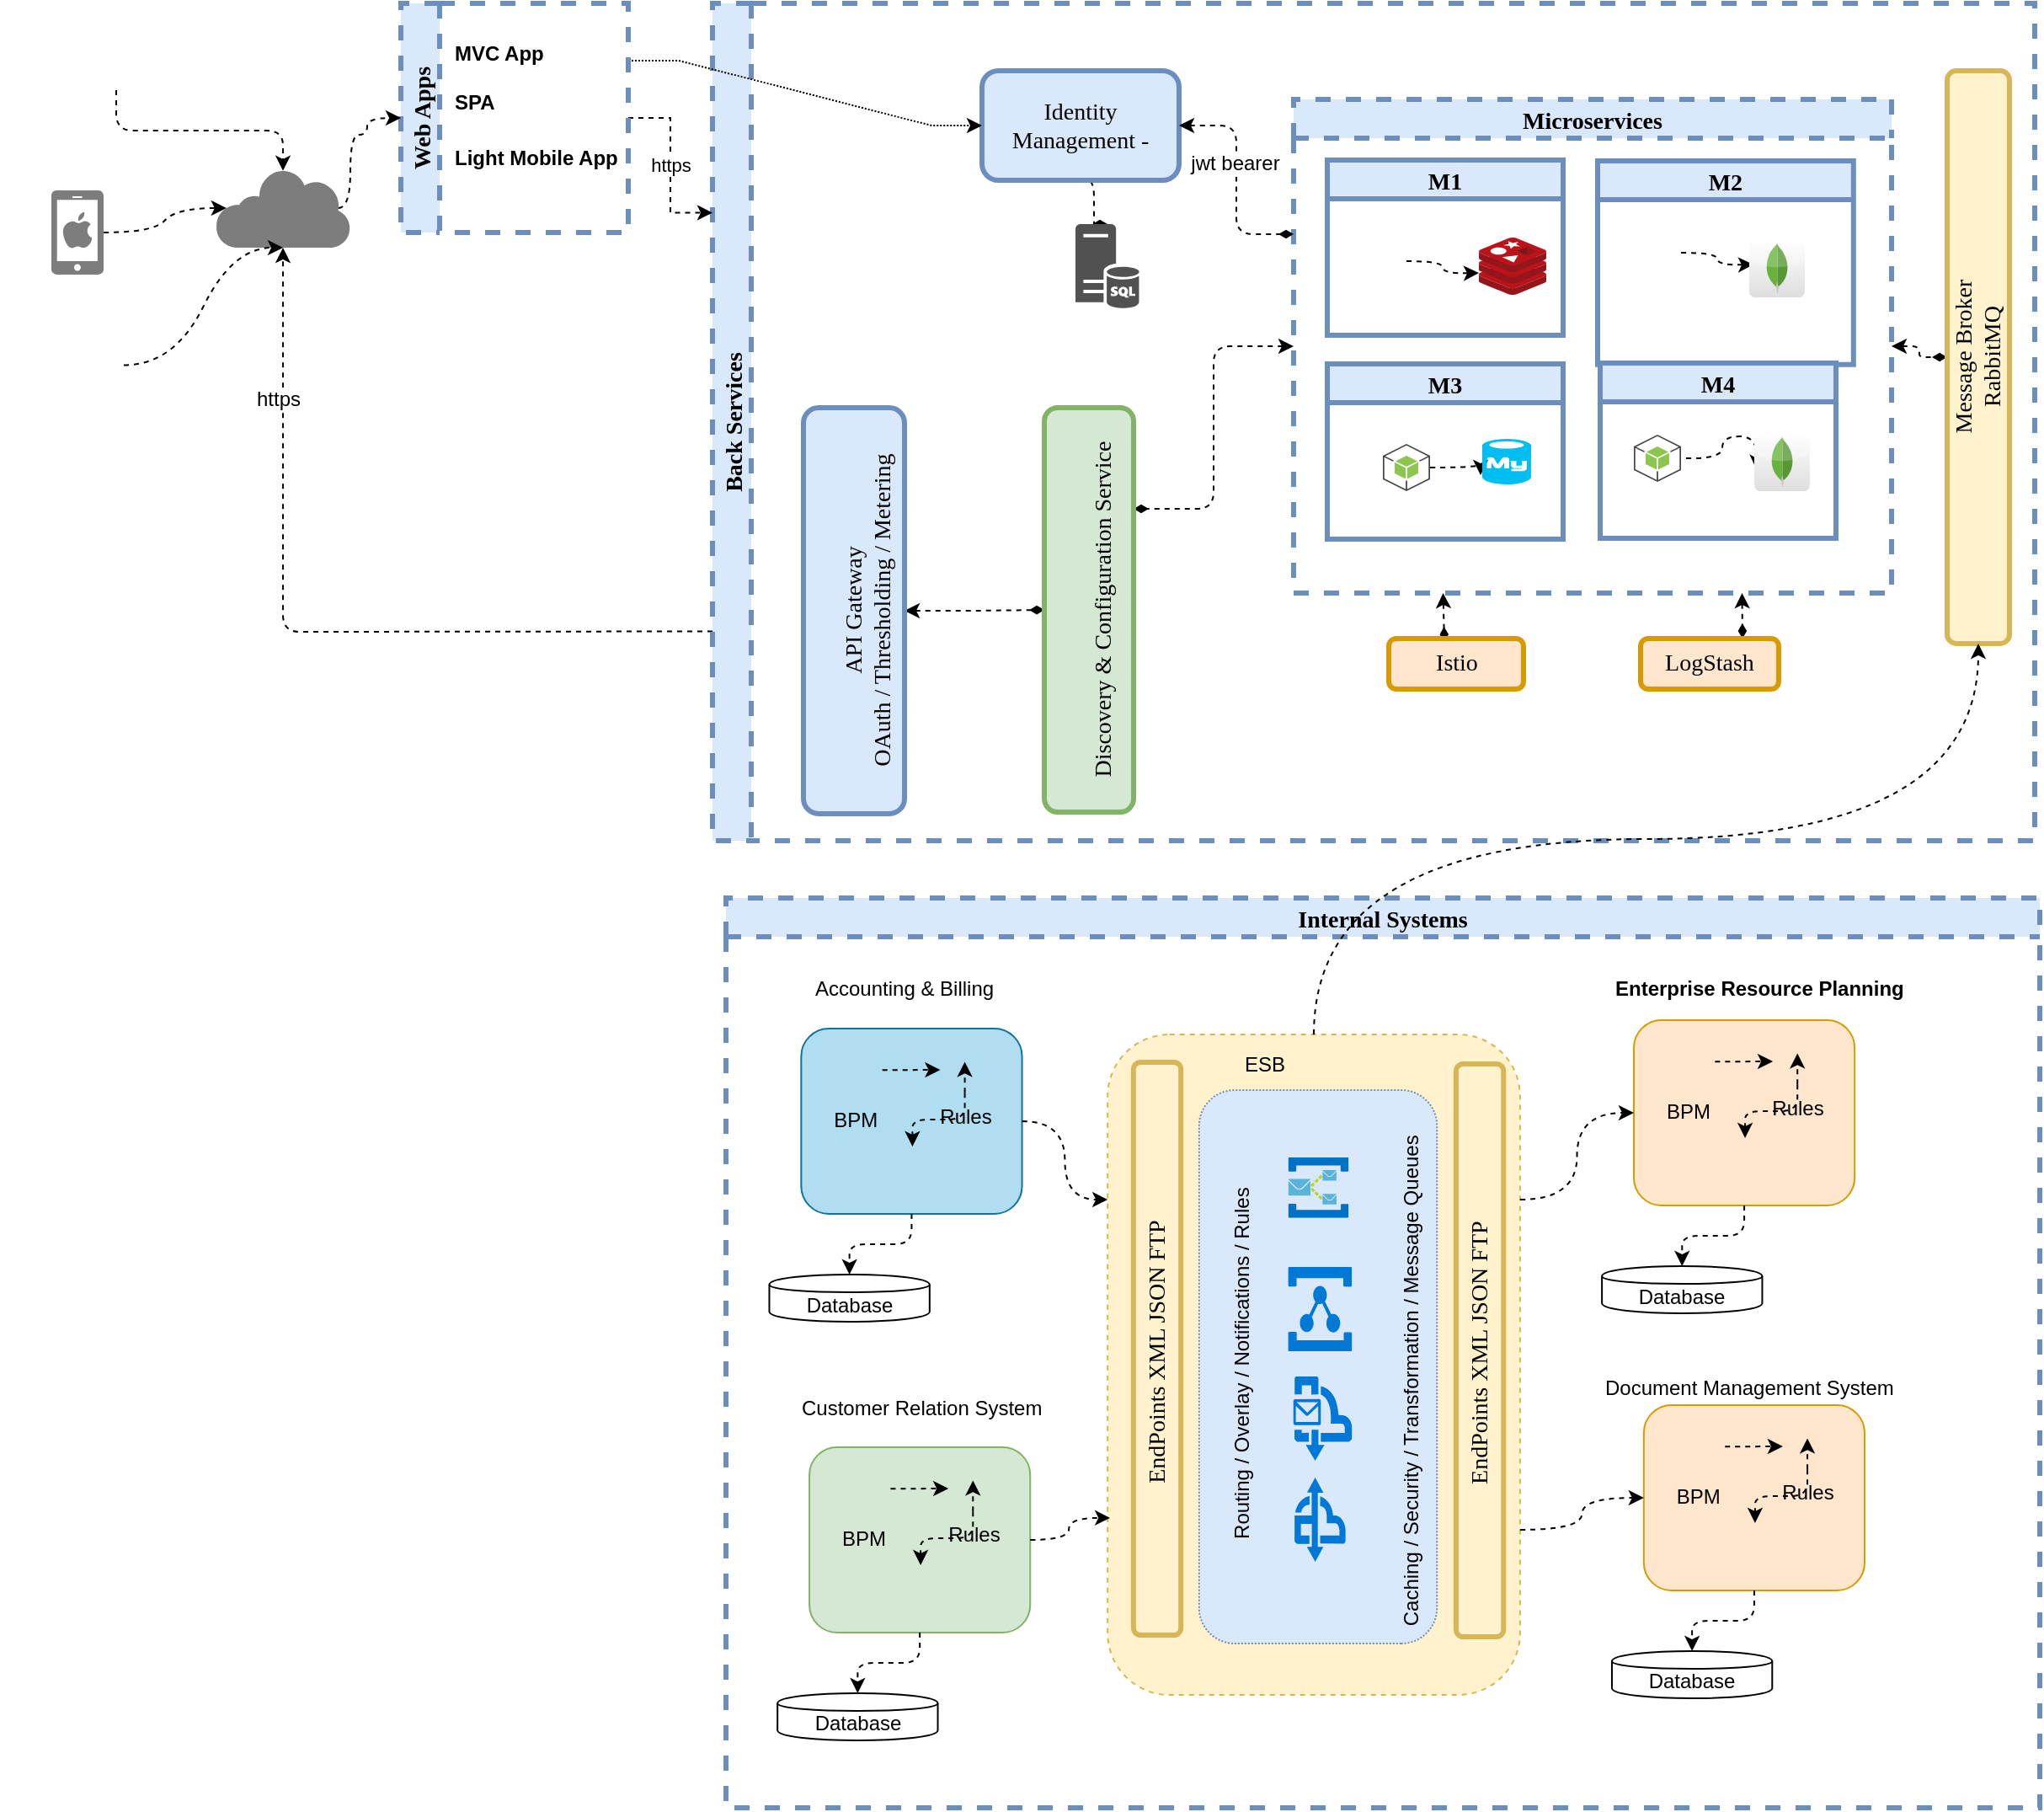 <mxfile userAgent="Mozilla/5.0 (Macintosh; Intel Mac OS X 10_13_6) AppleWebKit/537.36 (KHTML, like Gecko) Chrome/69.0.35.100 Safari/537.36" version="9.2.9" editor="www.draw.io" type="github"><diagram name="Page-1" id="44bbcf24-548e-d532-59d3-359de5b44cbb"><mxGraphModel dx="1430" dy="735" grid="1" gridSize="10" guides="1" tooltips="1" connect="1" arrows="1" fold="1" page="1" pageScale="1.5" pageWidth="827" pageHeight="1169" background="none" math="0" shadow="0"><root><mxCell id="0" style=";html=1;"/><mxCell id="1" style=";html=1;" parent="0"/><mxCell id="325" style="edgeStyle=elbowEdgeStyle;rounded=1;elbow=vertical;html=1;exitX=0;exitY=0.75;entryX=0.5;entryY=1;entryPerimeter=0;dashed=1;jettySize=auto;orthogonalLoop=1;" parent="1" source="27" target="302" edge="1"><mxGeometry relative="1" as="geometry"><Array as="points"><mxPoint x="310" y="396"/></Array></mxGeometry></mxCell><mxCell id="334" value="https" style="text;html=1;resizable=0;points=[];align=center;verticalAlign=middle;labelBackgroundColor=#ffffff;" parent="325" vertex="1" connectable="0"><mxGeometry x="0.631" y="3" relative="1" as="geometry"><mxPoint as="offset"/></mxGeometry></mxCell><mxCell id="27" value="Back Services" style="swimlane;dashed=1;strokeWidth=3;fillColor=#dae8fc;fontFamily=Verdana;fontSize=14;strokeColor=#6c8ebf;horizontal=0;verticalAlign=middle;" parent="1" vertex="1"><mxGeometry x="435" y="23" width="785" height="497" as="geometry"/></mxCell><mxCell id="261" style="edgeStyle=elbowEdgeStyle;rounded=1;comic=0;html=1;exitX=0.5;exitY=0;dashed=1;startArrow=classic;startFill=1;endArrow=diamondThin;endFill=1;jettySize=auto;orthogonalLoop=1;fontFamily=Verdana;fontSize=14;" parent="27" source="31" target="178" edge="1"><mxGeometry relative="1" as="geometry"/></mxCell><mxCell id="31" value="&lt;br&gt;API Gateway&lt;br&gt;OAuth / Thresholding / Metering&lt;br&gt;" style="whiteSpace=wrap;html=1;strokeColor=#6c8ebf;strokeWidth=3;fillColor=#dae8fc;fontSize=14;gradientColor=none;glass=0;rounded=1;fontFamily=Verdana;direction=south;horizontal=0;" parent="27" vertex="1"><mxGeometry x="54" y="240" width="60" height="241" as="geometry"/></mxCell><mxCell id="170" style="edgeStyle=elbowEdgeStyle;rounded=1;comic=0;html=1;exitX=0.5;exitY=1;entryX=0.5;entryY=0;entryPerimeter=0;dashed=1;endArrow=diamondThin;endFill=1;jettySize=auto;orthogonalLoop=1;fontFamily=Verdana;fontSize=14;" parent="27" source="32" target="169" edge="1"><mxGeometry relative="1" as="geometry"/></mxCell><mxCell id="32" value="Identity Management -" style="whiteSpace=wrap;html=1;strokeColor=#6c8ebf;strokeWidth=3;fillColor=#dae8fc;fontSize=14;gradientColor=none;glass=0;rounded=1;fontFamily=Verdana;aspect=fixed;" parent="27" vertex="1"><mxGeometry x="160" y="40" width="117" height="65" as="geometry"/></mxCell><mxCell id="267" style="edgeStyle=elbowEdgeStyle;rounded=1;comic=0;html=1;exitX=0;exitY=0.5;dashed=1;startArrow=classic;startFill=1;endArrow=diamondThin;endFill=1;jettySize=auto;orthogonalLoop=1;fontFamily=Verdana;fontSize=14;entryX=0;entryY=0.75;" parent="27" source="167" target="178" edge="1"><mxGeometry relative="1" as="geometry"><Array as="points"/></mxGeometry></mxCell><mxCell id="269" style="edgeStyle=elbowEdgeStyle;rounded=1;comic=0;html=1;exitX=0.25;exitY=1;entryX=0.067;entryY=0.583;entryPerimeter=0;dashed=1;startArrow=classic;startFill=1;endArrow=diamondThin;endFill=1;jettySize=auto;orthogonalLoop=1;fontFamily=Verdana;fontSize=14;" parent="27" source="167" target="179" edge="1"><mxGeometry relative="1" as="geometry"/></mxCell><mxCell id="270" style="edgeStyle=elbowEdgeStyle;rounded=1;comic=0;html=1;exitX=0.75;exitY=1;dashed=1;startArrow=classic;startFill=1;endArrow=diamondThin;endFill=1;jettySize=auto;orthogonalLoop=1;fontFamily=Verdana;fontSize=14;" parent="27" source="167" target="263" edge="1"><mxGeometry relative="1" as="geometry"/></mxCell><mxCell id="295" style="edgeStyle=elbowEdgeStyle;rounded=1;comic=0;html=1;exitX=1;exitY=0.5;entryX=0.5;entryY=1;dashed=1;startArrow=classic;startFill=1;endArrow=diamondThin;endFill=1;jettySize=auto;orthogonalLoop=1;fontFamily=Verdana;fontSize=14;" parent="27" source="167" target="180" edge="1"><mxGeometry relative="1" as="geometry"/></mxCell><mxCell id="167" value="Microservices" style="swimlane;dashed=1;strokeWidth=3;fillColor=#dae8fc;fontFamily=Verdana;fontSize=14;strokeColor=#6c8ebf;" parent="27" vertex="1"><mxGeometry x="345" y="57" width="355" height="293" as="geometry"><mxRectangle x="345" y="57" width="130" height="23" as="alternateBounds"/></mxGeometry></mxCell><mxCell id="200" value="M1" style="swimlane;strokeWidth=3;fillColor=#dae8fc;fontFamily=Verdana;fontSize=14;strokeColor=#6c8ebf;" parent="167" vertex="1"><mxGeometry x="20" y="36" width="140" height="104" as="geometry"/></mxCell><mxCell id="571" style="edgeStyle=orthogonalEdgeStyle;curved=1;rounded=0;html=1;exitX=1;exitY=0.5;entryX=0;entryY=0.5;dashed=1;jettySize=auto;orthogonalLoop=1;" parent="200" source="570" edge="1"><mxGeometry relative="1" as="geometry"><mxPoint x="90" y="67" as="targetPoint"/></mxGeometry></mxCell><mxCell id="570" value="" style="shape=image;html=1;verticalAlign=top;verticalLabelPosition=bottom;labelBackgroundColor=#ffffff;imageAspect=0;aspect=fixed;image=https://cdn4.iconfinder.com/data/icons/scripting-and-programming-languages/512/1416364765_java_coffee_x_cup_application-2-128.png;rounded=1;dashed=1;strokeColor=#000000;fillColor=none;" parent="200" vertex="1"><mxGeometry x="19" y="46" width="28" height="28" as="geometry"/></mxCell><mxCell id="591" value="" style="aspect=fixed;html=1;perimeter=none;align=center;shadow=0;dashed=0;image;fontSize=12;image=img/lib/mscae/Cache_Redis_Product.svg;" vertex="1" parent="200"><mxGeometry x="90" y="46" width="40" height="34" as="geometry"/></mxCell><mxCell id="235" value="M2" style="swimlane;strokeWidth=3;fillColor=#dae8fc;fontFamily=Verdana;fontSize=14;strokeColor=#6c8ebf;" parent="167" vertex="1"><mxGeometry x="180.5" y="36.5" width="151.9" height="120.9" as="geometry"/></mxCell><mxCell id="579" style="edgeStyle=orthogonalEdgeStyle;curved=1;rounded=0;html=1;exitX=1;exitY=0.5;entryX=0;entryY=0.5;dashed=1;jettySize=auto;orthogonalLoop=1;" parent="235" source="580" edge="1"><mxGeometry relative="1" as="geometry"><mxPoint x="92.5" y="61.5" as="targetPoint"/></mxGeometry></mxCell><mxCell id="580" value="" style="shape=image;html=1;verticalAlign=top;verticalLabelPosition=bottom;labelBackgroundColor=#ffffff;imageAspect=0;aspect=fixed;image=https://cdn4.iconfinder.com/data/icons/scripting-and-programming-languages/512/1416364765_java_coffee_x_cup_application-2-128.png;rounded=1;dashed=1;strokeColor=#000000;fillColor=none;" parent="235" vertex="1"><mxGeometry x="21.5" y="40.5" width="28" height="28" as="geometry"/></mxCell><mxCell id="592" value="" style="dashed=0;outlineConnect=0;html=1;align=center;labelPosition=center;verticalLabelPosition=bottom;verticalAlign=top;shape=mxgraph.webicons.mongodb;fillColor=#FFFFFF;gradientColor=#DFDEDE" vertex="1" parent="235"><mxGeometry x="90" y="46" width="33" height="35" as="geometry"/></mxCell><mxCell id="289" value="M4" style="swimlane;strokeWidth=3;fillColor=#dae8fc;fontFamily=Verdana;fontSize=14;strokeColor=#6c8ebf;" parent="167" vertex="1"><mxGeometry x="182" y="156.5" width="140" height="104" as="geometry"/></mxCell><mxCell id="582" style="edgeStyle=orthogonalEdgeStyle;curved=1;rounded=0;html=1;exitX=1;exitY=0.5;entryX=0;entryY=0.5;dashed=1;jettySize=auto;orthogonalLoop=1;" parent="289" edge="1"><mxGeometry relative="1" as="geometry"><mxPoint x="51" y="56.5" as="sourcePoint"/><mxPoint x="93" y="63.5" as="targetPoint"/></mxGeometry></mxCell><mxCell id="593" value="" style="dashed=0;outlineConnect=0;html=1;align=center;labelPosition=center;verticalLabelPosition=bottom;verticalAlign=top;shape=mxgraph.webicons.mongodb;fillColor=#FFFFFF;gradientColor=#DFDEDE" vertex="1" parent="289"><mxGeometry x="91.5" y="41" width="33" height="35" as="geometry"/></mxCell><mxCell id="594" value="" style="outlineConnect=0;dashed=1;verticalLabelPosition=bottom;verticalAlign=top;align=center;html=1;shape=mxgraph.aws3.android;fillColor=#8CC64F;gradientColor=none;fontFamily=Helvetica;fontSize=12;fontColor=#000000;strokeColor=#000000;" vertex="1" parent="289"><mxGeometry x="20" y="42.5" width="28" height="28" as="geometry"/></mxCell><mxCell id="478" value="M3" style="swimlane;strokeWidth=3;fillColor=#dae8fc;fontFamily=Verdana;fontSize=14;strokeColor=#6c8ebf;" parent="167" vertex="1"><mxGeometry x="20" y="157" width="140" height="104" as="geometry"/></mxCell><mxCell id="585" style="edgeStyle=orthogonalEdgeStyle;curved=1;rounded=0;html=1;exitX=1;exitY=0.5;entryX=0;entryY=0.5;dashed=1;jettySize=auto;orthogonalLoop=1;" parent="478" source="586" edge="1"><mxGeometry relative="1" as="geometry"><mxPoint x="91" y="66" as="targetPoint"/></mxGeometry></mxCell><mxCell id="586" value="" style="outlineConnect=0;dashed=1;verticalLabelPosition=bottom;verticalAlign=top;align=center;html=1;shape=mxgraph.aws3.android;fillColor=#8CC64F;gradientColor=none;fontFamily=Helvetica;fontSize=12;fontColor=#000000;strokeColor=#000000;" parent="478" vertex="1"><mxGeometry x="33" y="47.5" width="28" height="28" as="geometry"/></mxCell><mxCell id="595" value="" style="verticalLabelPosition=bottom;html=1;verticalAlign=top;align=center;strokeColor=none;fillColor=#00BEF2;shape=mxgraph.azure.mysql_database;" vertex="1" parent="478"><mxGeometry x="92" y="44.5" width="29" height="27" as="geometry"/></mxCell><mxCell id="169" value="" style="shadow=0;dashed=0;html=1;labelPosition=center;verticalLabelPosition=bottom;verticalAlign=top;align=center;strokeColor=none;shape=mxgraph.mscae.system_center.central_administration_site_sql;fillColor=#515151;strokeColor=none;fontFamily=Verdana;fontSize=14;" parent="27" vertex="1"><mxGeometry x="215.5" y="131" width="38" height="50" as="geometry"/></mxCell><mxCell id="178" value="&lt;br&gt;Discovery &amp;amp; Configuration Service&lt;br&gt;" style="whiteSpace=wrap;html=1;strokeColor=#82b366;strokeWidth=3;fillColor=#d5e8d4;fontSize=14;glass=0;rounded=1;fontFamily=Verdana;rotation=0;direction=west;horizontal=0;" parent="27" vertex="1"><mxGeometry x="197" y="240" width="53" height="240" as="geometry"/></mxCell><mxCell id="179" value="Istio" style="whiteSpace=wrap;html=1;strokeColor=#d79b00;strokeWidth=3;fillColor=#ffe6cc;fontSize=14;glass=0;rounded=1;fontFamily=Verdana;rotation=0;direction=south;" parent="27" vertex="1"><mxGeometry x="401.5" y="377" width="80" height="30" as="geometry"/></mxCell><mxCell id="180" value="Message Broker&lt;br&gt;RabbitMQ&lt;br&gt;" style="whiteSpace=wrap;html=1;strokeColor=#d6b656;strokeWidth=3;fillColor=#fff2cc;fontSize=14;glass=0;rounded=1;fontFamily=Verdana;rotation=0;direction=south;verticalAlign=middle;horizontal=0;" parent="27" vertex="1"><mxGeometry x="733" y="40" width="37" height="340" as="geometry"/></mxCell><mxCell id="263" value="LogStash" style="whiteSpace=wrap;html=1;strokeColor=#d79b00;strokeWidth=3;fillColor=#ffe6cc;fontSize=14;glass=0;rounded=1;fontFamily=Verdana;rotation=0;direction=south;" parent="27" vertex="1"><mxGeometry x="551" y="377" width="82" height="30" as="geometry"/></mxCell><mxCell id="296" style="edgeStyle=elbowEdgeStyle;rounded=1;comic=0;html=1;exitX=0.5;exitY=1;dashed=1;startArrow=classic;startFill=1;endArrow=diamondThin;endFill=1;jettySize=auto;orthogonalLoop=1;fontFamily=Verdana;fontSize=14;" parent="27" source="179" target="179" edge="1"><mxGeometry relative="1" as="geometry"/></mxCell><mxCell id="329" value="https" style="edgeStyle=elbowEdgeStyle;rounded=0;elbow=horizontal;html=1;exitX=1;exitY=0.5;entryX=0;entryY=0.25;dashed=1;jettySize=auto;orthogonalLoop=1;" parent="1" source="73" target="27" edge="1"><mxGeometry relative="1" as="geometry"/></mxCell><mxCell id="590" style="edgeStyle=entityRelationEdgeStyle;rounded=0;html=1;exitX=1;exitY=0.25;jettySize=auto;orthogonalLoop=1;dashed=1;dashPattern=1 1;" parent="1" source="73" target="32" edge="1"><mxGeometry relative="1" as="geometry"/></mxCell><mxCell id="73" value="Web Apps" style="swimlane;dashed=1;strokeWidth=3;fillColor=#dae8fc;fontFamily=Verdana;fontSize=14;strokeColor=#6c8ebf;startSize=23;horizontal=0;" parent="1" vertex="1"><mxGeometry x="250" y="23" width="135" height="136" as="geometry"/></mxCell><mxCell id="561" value="Light Mobile App" style="text;html=1;resizable=0;points=[];autosize=1;align=left;verticalAlign=top;spacingTop=-4;fontStyle=1" parent="73" vertex="1"><mxGeometry x="30" y="82" width="100" height="20" as="geometry"/></mxCell><mxCell id="558" value="MVC App" style="text;html=1;resizable=0;points=[];autosize=1;align=left;verticalAlign=top;spacingTop=-4;fontStyle=1" parent="73" vertex="1"><mxGeometry x="30" y="20" width="70" height="20" as="geometry"/></mxCell><mxCell id="560" value="SPA" style="text;html=1;resizable=0;points=[];autosize=1;align=left;verticalAlign=top;spacingTop=-4;fontStyle=1" parent="73" vertex="1"><mxGeometry x="30" y="49" width="40" height="20" as="geometry"/></mxCell><mxCell id="279" style="edgeStyle=elbowEdgeStyle;rounded=1;comic=0;html=1;exitX=1;exitY=0.5;dashed=1;startArrow=classic;startFill=1;endArrow=diamondThin;endFill=1;jettySize=auto;orthogonalLoop=1;fontFamily=Verdana;fontSize=14;elbow=horizontal;" parent="1" source="32" edge="1"><mxGeometry relative="1" as="geometry"><mxPoint x="780.0" y="160" as="targetPoint"/></mxGeometry></mxCell><mxCell id="337" value="jwt bearer" style="text;html=1;resizable=0;points=[];align=center;verticalAlign=middle;labelBackgroundColor=#ffffff;" parent="279" vertex="1" connectable="0"><mxGeometry x="-0.151" y="-1" relative="1" as="geometry"><mxPoint as="offset"/></mxGeometry></mxCell><mxCell id="562" style="edgeStyle=orthogonalEdgeStyle;curved=1;rounded=0;html=1;exitX=0.91;exitY=0.5;exitPerimeter=0;entryX=0;entryY=0.5;dashed=1;jettySize=auto;orthogonalLoop=1;" parent="1" source="302" target="73" edge="1"><mxGeometry relative="1" as="geometry"><Array as="points"><mxPoint x="220" y="145"/><mxPoint x="220" y="101"/><mxPoint x="230" y="101"/><mxPoint x="230" y="91"/></Array></mxGeometry></mxCell><mxCell id="302" value="" style="shadow=0;dashed=0;html=1;strokeColor=none;labelPosition=center;verticalLabelPosition=bottom;verticalAlign=top;align=center;shape=mxgraph.mscae.enterprise.internet;fillColor=#7D7D7D;" parent="1" vertex="1"><mxGeometry x="140" y="121" width="80" height="47" as="geometry"/></mxCell><mxCell id="317" style="edgeStyle=entityRelationEdgeStyle;curved=1;html=1;exitX=1;exitY=0.5;exitPerimeter=0;entryX=0.08;entryY=0.5;entryPerimeter=0;jettySize=auto;orthogonalLoop=1;dashed=1;" parent="1" source="311" target="302" edge="1"><mxGeometry relative="1" as="geometry"/></mxCell><mxCell id="311" value="" style="shadow=0;dashed=0;html=1;strokeColor=none;labelPosition=center;verticalLabelPosition=bottom;verticalAlign=top;align=center;shape=mxgraph.mscae.enterprise.iphone;fillColor=#7D7D7D;" parent="1" vertex="1"><mxGeometry x="42.5" y="134" width="31" height="50" as="geometry"/></mxCell><mxCell id="318" style="edgeStyle=entityRelationEdgeStyle;curved=1;html=1;exitX=1;exitY=0.25;entryX=0.5;entryY=1;entryPerimeter=0;dashed=1;jettySize=auto;orthogonalLoop=1;" parent="1" source="312" target="302" edge="1"><mxGeometry relative="1" as="geometry"/></mxCell><mxCell id="312" value="" style="shape=image;html=1;verticalAlign=top;verticalLabelPosition=bottom;labelBackgroundColor=#ffffff;imageAspect=0;aspect=fixed;image=https://cdn3.iconfinder.com/data/icons/google-material-design-icons/48/ic_local_shipping_48px-128.png" parent="1" vertex="1"><mxGeometry x="30.5" y="224" width="55" height="55" as="geometry"/></mxCell><mxCell id="333" style="edgeStyle=elbowEdgeStyle;rounded=1;elbow=vertical;html=1;exitX=1;exitY=0.5;entryX=0.5;entryY=0.03;entryPerimeter=0;dashed=1;jettySize=auto;orthogonalLoop=1;" parent="1" source="331" target="302" edge="1"><mxGeometry relative="1" as="geometry"/></mxCell><mxCell id="331" value="" style="shape=image;html=1;verticalAlign=top;verticalLabelPosition=bottom;labelBackgroundColor=#ffffff;imageAspect=0;aspect=fixed;image=https://cdn3.iconfinder.com/data/icons/essential-pack-2/48/49-Responsive-128.png" parent="1" vertex="1"><mxGeometry x="12" y="40" width="69" height="69" as="geometry"/></mxCell><mxCell id="444" value="" style="group;fontStyle=1" parent="1" vertex="1" connectable="0"><mxGeometry x="443" y="550" width="780" height="544" as="geometry"/></mxCell><mxCell id="339" value="Internal Systems" style="swimlane;dashed=1;strokeWidth=3;fillColor=#dae8fc;fontFamily=Verdana;fontSize=14;strokeColor=#6c8ebf;verticalAlign=middle;horizontal=1;" parent="444" vertex="1"><mxGeometry y="4" width="780" height="540" as="geometry"><mxRectangle y="4" width="150" height="23" as="alternateBounds"/></mxGeometry></mxCell><mxCell id="397" value="" style="group" parent="444" vertex="1" connectable="0"><mxGeometry x="25.736" y="81.5" width="150.044" height="174" as="geometry"/></mxCell><mxCell id="398" value="Database" style="shape=cylinder;whiteSpace=wrap;html=1;boundedLbl=1;backgroundOutline=1;" parent="397" vertex="1"><mxGeometry y="146" width="95.173" height="28" as="geometry"/></mxCell><mxCell id="399" value="" style="rounded=1;whiteSpace=wrap;html=1;fillColor=#b1ddf0;strokeColor=#10739e;" parent="397" vertex="1"><mxGeometry x="18.938" width="131.106" height="110" as="geometry"/></mxCell><mxCell id="400" value="BPM" style="shape=image;imageAspect=0;aspect=fixed;verticalLabelPosition=bottom;verticalAlign=top;image=http://princetonblue.com/wp-content/uploads/2017/11/Automated-Invoice-Processing-on-RPA.png;" parent="397" vertex="1"><mxGeometry x="35.746" y="8.938" width="31.38" height="31.38" as="geometry"/></mxCell><mxCell id="401" value="Rules" style="shape=image;html=1;verticalAlign=top;verticalLabelPosition=bottom;labelBackgroundColor=none;imageAspect=0;aspect=fixed;image=https://cdn2.iconfinder.com/data/icons/ios-7-icons/50/engine-128.png;rounded=1;fillColor=none;" parent="397" vertex="1"><mxGeometry x="101.486" y="9" width="29.135" height="29.135" as="geometry"/></mxCell><mxCell id="402" value="" style="shape=image;html=1;verticalAlign=top;verticalLabelPosition=bottom;labelBackgroundColor=#ffffff;imageAspect=0;aspect=fixed;image=https://cdn0.iconfinder.com/data/icons/flat-round-system/512/java-128.png;rounded=1;fillColor=none;fontColor=#FFB570;" parent="397" vertex="1"><mxGeometry x="70.409" y="70" width="29.135" height="29.135" as="geometry"/></mxCell><mxCell id="403" style="edgeStyle=elbowEdgeStyle;rounded=1;comic=0;elbow=vertical;html=1;exitX=0.5;exitY=1;entryX=0.5;entryY=0;jettySize=auto;orthogonalLoop=1;dashed=1;" parent="397" source="399" target="398" edge="1"><mxGeometry relative="1" as="geometry"/></mxCell><mxCell id="404" style="edgeStyle=elbowEdgeStyle;rounded=1;comic=0;elbow=vertical;html=1;exitX=0.5;exitY=1;dashed=1;jettySize=auto;orthogonalLoop=1;fontColor=#FFB570;" parent="397" source="401" target="399" edge="1"><mxGeometry relative="1" as="geometry"/></mxCell><mxCell id="405" style="edgeStyle=elbowEdgeStyle;rounded=1;comic=0;elbow=vertical;html=1;exitX=1;exitY=0.5;dashed=1;jettySize=auto;orthogonalLoop=1;fontColor=#FFB570;" parent="397" source="400" target="401" edge="1"><mxGeometry relative="1" as="geometry"/></mxCell><mxCell id="406" style="edgeStyle=elbowEdgeStyle;rounded=1;comic=0;elbow=vertical;html=1;exitX=0.5;exitY=1;entryX=0.5;entryY=0;dashed=1;jettySize=auto;orthogonalLoop=1;fontColor=#FFB570;" parent="397" source="401" target="402" edge="1"><mxGeometry relative="1" as="geometry"/></mxCell><mxCell id="396" value="" style="group" parent="444" vertex="1" connectable="0"><mxGeometry x="520.054" y="76.5" width="150.044" height="174" as="geometry"/></mxCell><mxCell id="376" value="Database" style="shape=cylinder;whiteSpace=wrap;html=1;boundedLbl=1;backgroundOutline=1;" parent="396" vertex="1"><mxGeometry y="146" width="95.173" height="28" as="geometry"/></mxCell><mxCell id="368" value="" style="rounded=1;whiteSpace=wrap;html=1;fillColor=#ffe6cc;strokeColor=#d79b00;" parent="396" vertex="1"><mxGeometry x="18.938" width="131.106" height="110" as="geometry"/></mxCell><mxCell id="380" value="BPM" style="shape=image;imageAspect=0;aspect=fixed;verticalLabelPosition=bottom;verticalAlign=top;image=http://princetonblue.com/wp-content/uploads/2017/11/Automated-Invoice-Processing-on-RPA.png;" parent="396" vertex="1"><mxGeometry x="35.746" y="8.938" width="31.38" height="31.38" as="geometry"/></mxCell><mxCell id="388" value="Rules" style="shape=image;html=1;verticalAlign=top;verticalLabelPosition=bottom;labelBackgroundColor=none;imageAspect=0;aspect=fixed;image=https://cdn2.iconfinder.com/data/icons/ios-7-icons/50/engine-128.png;rounded=1;fillColor=none;" parent="396" vertex="1"><mxGeometry x="101.486" y="9" width="29.135" height="29.135" as="geometry"/></mxCell><mxCell id="389" value="" style="shape=image;html=1;verticalAlign=top;verticalLabelPosition=bottom;labelBackgroundColor=#ffffff;imageAspect=0;aspect=fixed;image=https://cdn0.iconfinder.com/data/icons/flat-round-system/512/java-128.png;rounded=1;fillColor=none;fontColor=#FFB570;" parent="396" vertex="1"><mxGeometry x="70.409" y="70" width="29.135" height="29.135" as="geometry"/></mxCell><mxCell id="386" style="edgeStyle=elbowEdgeStyle;rounded=1;comic=0;elbow=vertical;html=1;exitX=0.5;exitY=1;entryX=0.5;entryY=0;jettySize=auto;orthogonalLoop=1;dashed=1;" parent="396" source="368" target="376" edge="1"><mxGeometry relative="1" as="geometry"/></mxCell><mxCell id="391" style="edgeStyle=elbowEdgeStyle;rounded=1;comic=0;elbow=vertical;html=1;exitX=0.5;exitY=1;dashed=1;jettySize=auto;orthogonalLoop=1;fontColor=#FFB570;" parent="396" source="388" target="368" edge="1"><mxGeometry relative="1" as="geometry"/></mxCell><mxCell id="390" style="edgeStyle=elbowEdgeStyle;rounded=1;comic=0;elbow=vertical;html=1;exitX=1;exitY=0.5;dashed=1;jettySize=auto;orthogonalLoop=1;fontColor=#FFB570;" parent="396" source="380" target="388" edge="1"><mxGeometry relative="1" as="geometry"/></mxCell><mxCell id="393" style="edgeStyle=elbowEdgeStyle;rounded=1;comic=0;elbow=vertical;html=1;exitX=0.5;exitY=1;entryX=0.5;entryY=0;dashed=1;jettySize=auto;orthogonalLoop=1;fontColor=#FFB570;" parent="396" source="388" target="389" edge="1"><mxGeometry relative="1" as="geometry"/></mxCell><mxCell id="408" value="" style="group" parent="444" vertex="1" connectable="0"><mxGeometry x="30.591" y="330" width="150.044" height="174" as="geometry"/></mxCell><mxCell id="409" value="Database" style="shape=cylinder;whiteSpace=wrap;html=1;boundedLbl=1;backgroundOutline=1;" parent="408" vertex="1"><mxGeometry y="146" width="95.173" height="28" as="geometry"/></mxCell><mxCell id="410" value="" style="rounded=1;whiteSpace=wrap;html=1;fillColor=#d5e8d4;strokeColor=#82b366;" parent="408" vertex="1"><mxGeometry x="18.938" width="131.106" height="110" as="geometry"/></mxCell><mxCell id="411" value="BPM" style="shape=image;imageAspect=0;aspect=fixed;verticalLabelPosition=bottom;verticalAlign=top;image=http://princetonblue.com/wp-content/uploads/2017/11/Automated-Invoice-Processing-on-RPA.png;" parent="408" vertex="1"><mxGeometry x="35.746" y="8.938" width="31.38" height="31.38" as="geometry"/></mxCell><mxCell id="412" value="Rules" style="shape=image;html=1;verticalAlign=top;verticalLabelPosition=bottom;labelBackgroundColor=none;imageAspect=0;aspect=fixed;image=https://cdn2.iconfinder.com/data/icons/ios-7-icons/50/engine-128.png;rounded=1;fillColor=none;" parent="408" vertex="1"><mxGeometry x="101.486" y="9" width="29.135" height="29.135" as="geometry"/></mxCell><mxCell id="413" value="" style="shape=image;html=1;verticalAlign=top;verticalLabelPosition=bottom;labelBackgroundColor=#ffffff;imageAspect=0;aspect=fixed;image=https://cdn0.iconfinder.com/data/icons/flat-round-system/512/java-128.png;rounded=1;fillColor=none;fontColor=#FFB570;" parent="408" vertex="1"><mxGeometry x="70.409" y="70" width="29.135" height="29.135" as="geometry"/></mxCell><mxCell id="414" style="edgeStyle=elbowEdgeStyle;rounded=1;comic=0;elbow=vertical;html=1;exitX=0.5;exitY=1;entryX=0.5;entryY=0;jettySize=auto;orthogonalLoop=1;dashed=1;" parent="408" source="410" target="409" edge="1"><mxGeometry relative="1" as="geometry"/></mxCell><mxCell id="415" style="edgeStyle=elbowEdgeStyle;rounded=1;comic=0;elbow=vertical;html=1;exitX=0.5;exitY=1;dashed=1;jettySize=auto;orthogonalLoop=1;fontColor=#FFB570;" parent="408" source="412" target="410" edge="1"><mxGeometry relative="1" as="geometry"/></mxCell><mxCell id="416" style="edgeStyle=elbowEdgeStyle;rounded=1;comic=0;elbow=vertical;html=1;exitX=1;exitY=0.5;dashed=1;jettySize=auto;orthogonalLoop=1;fontColor=#FFB570;" parent="408" source="411" target="412" edge="1"><mxGeometry relative="1" as="geometry"/></mxCell><mxCell id="417" style="edgeStyle=elbowEdgeStyle;rounded=1;comic=0;elbow=vertical;html=1;exitX=0.5;exitY=1;entryX=0.5;entryY=0;dashed=1;jettySize=auto;orthogonalLoop=1;fontColor=#FFB570;" parent="408" source="412" target="413" edge="1"><mxGeometry relative="1" as="geometry"/></mxCell><mxCell id="430" value="Customer Relation System" style="text;html=1;resizable=0;points=[];autosize=1;align=left;verticalAlign=top;spacingTop=-4;fontColor=#000000;" parent="444" vertex="1"><mxGeometry x="42.731" y="297" width="160" height="20" as="geometry"/></mxCell><mxCell id="429" value="Accounting &amp;amp; Billing" style="text;html=1;resizable=0;points=[];autosize=1;align=left;verticalAlign=top;spacingTop=-4;fontColor=#000000;" parent="444" vertex="1"><mxGeometry x="50.731" y="48" width="120" height="20" as="geometry"/></mxCell><mxCell id="441" value="Document Management System" style="text;html=1;resizable=0;points=[];autosize=1;align=left;verticalAlign=top;spacingTop=-4;fontColor=#000000;" parent="444" vertex="1"><mxGeometry x="520.183" y="285" width="190" height="20" as="geometry"/></mxCell><mxCell id="428" value="&lt;b&gt;Enterprise Resource Planning&lt;/b&gt;" style="text;html=1;resizable=0;points=[];autosize=1;align=left;verticalAlign=top;spacingTop=-4;fontColor=#000000;" parent="444" vertex="1"><mxGeometry x="525.679" y="48" width="190" height="20" as="geometry"/></mxCell><mxCell id="449" value="" style="group" parent="444" vertex="1" connectable="0"><mxGeometry x="525.978" y="305" width="150.044" height="174" as="geometry"/></mxCell><mxCell id="450" value="Database" style="shape=cylinder;whiteSpace=wrap;html=1;boundedLbl=1;backgroundOutline=1;" parent="449" vertex="1"><mxGeometry y="146" width="95.173" height="28" as="geometry"/></mxCell><mxCell id="451" value="" style="rounded=1;whiteSpace=wrap;html=1;fillColor=#ffe6cc;strokeColor=#d79b00;" parent="449" vertex="1"><mxGeometry x="18.938" width="131.106" height="110" as="geometry"/></mxCell><mxCell id="452" value="BPM" style="shape=image;imageAspect=0;aspect=fixed;verticalLabelPosition=bottom;verticalAlign=top;image=http://princetonblue.com/wp-content/uploads/2017/11/Automated-Invoice-Processing-on-RPA.png;" parent="449" vertex="1"><mxGeometry x="35.746" y="8.938" width="31.38" height="31.38" as="geometry"/></mxCell><mxCell id="453" value="Rules" style="shape=image;html=1;verticalAlign=top;verticalLabelPosition=bottom;labelBackgroundColor=none;imageAspect=0;aspect=fixed;image=https://cdn2.iconfinder.com/data/icons/ios-7-icons/50/engine-128.png;rounded=1;fillColor=none;" parent="449" vertex="1"><mxGeometry x="101.486" y="9" width="29.135" height="29.135" as="geometry"/></mxCell><mxCell id="454" value="" style="shape=image;html=1;verticalAlign=top;verticalLabelPosition=bottom;labelBackgroundColor=#ffffff;imageAspect=0;aspect=fixed;image=https://cdn0.iconfinder.com/data/icons/flat-round-system/512/java-128.png;rounded=1;fillColor=none;fontColor=#FFB570;" parent="449" vertex="1"><mxGeometry x="70.409" y="70" width="29.135" height="29.135" as="geometry"/></mxCell><mxCell id="455" style="edgeStyle=elbowEdgeStyle;rounded=1;comic=0;elbow=vertical;html=1;exitX=0.5;exitY=1;entryX=0.5;entryY=0;jettySize=auto;orthogonalLoop=1;dashed=1;" parent="449" source="451" target="450" edge="1"><mxGeometry relative="1" as="geometry"/></mxCell><mxCell id="456" style="edgeStyle=elbowEdgeStyle;rounded=1;comic=0;elbow=vertical;html=1;exitX=0.5;exitY=1;dashed=1;jettySize=auto;orthogonalLoop=1;fontColor=#FFB570;" parent="449" source="453" target="451" edge="1"><mxGeometry relative="1" as="geometry"/></mxCell><mxCell id="457" style="edgeStyle=elbowEdgeStyle;rounded=1;comic=0;elbow=vertical;html=1;exitX=1;exitY=0.5;dashed=1;jettySize=auto;orthogonalLoop=1;fontColor=#FFB570;" parent="449" source="452" target="453" edge="1"><mxGeometry relative="1" as="geometry"/></mxCell><mxCell id="458" style="edgeStyle=elbowEdgeStyle;rounded=1;comic=0;elbow=vertical;html=1;exitX=0.5;exitY=1;entryX=0.5;entryY=0;dashed=1;jettySize=auto;orthogonalLoop=1;fontColor=#FFB570;" parent="449" source="453" target="454" edge="1"><mxGeometry relative="1" as="geometry"/></mxCell><mxCell id="470" value="" style="group" parent="444" vertex="1" connectable="0"><mxGeometry x="226.595" y="85" width="244.861" height="392" as="geometry"/></mxCell><mxCell id="467" value="" style="rounded=1;whiteSpace=wrap;html=1;labelBackgroundColor=none;fillColor=#fff2cc;fontColor=#000000;strokeColor=#d6b656;dashed=1;" parent="470" vertex="1"><mxGeometry width="244.861" height="392" as="geometry"/></mxCell><mxCell id="362" value="" style="group;rotation=0;direction=west;fillColor=#dae8fc;strokeColor=#6c8ebf;dashed=1;dashPattern=1 1;rounded=1;" parent="470" vertex="1" connectable="0"><mxGeometry x="54.304" y="33" width="141.231" height="328.5" as="geometry"/></mxCell><mxCell id="354" value="Routing / Overlay / Notifications / Rules" style="text;html=1;resizable=0;points=[];autosize=1;align=left;verticalAlign=middle;spacingTop=0;horizontal=0;rotation=0;direction=south;" parent="362" vertex="1"><mxGeometry x="10.04" y="58.5" width="30" height="210" as="geometry"/></mxCell><mxCell id="355" value="Caching / Security / Transformation / Message Queues" style="text;html=1;resizable=0;points=[];autosize=1;align=left;verticalAlign=middle;spacingTop=0;horizontal=0;rotation=0;direction=south;" parent="362" vertex="1"><mxGeometry x="111.231" y="20" width="30" height="300" as="geometry"/></mxCell><mxCell id="356" value="" style="shadow=0;dashed=0;html=1;strokeColor=none;labelPosition=center;verticalLabelPosition=bottom;verticalAlign=top;align=center;shape=mxgraph.mscae.cloud.service_bus_relay2;fillColor=#0079D6;" parent="362" vertex="1"><mxGeometry x="52.909" y="105" width="37.792" height="50" as="geometry"/></mxCell><mxCell id="358" value="" style="aspect=fixed;html=1;perimeter=none;align=center;shadow=0;dashed=0;image;fontSize=12;image=img/lib/mscae/Service_Bus_Topics.svg;" parent="362" vertex="1"><mxGeometry x="52.909" y="40" width="35.879" height="35.879" as="geometry"/></mxCell><mxCell id="359" value="" style="shadow=0;dashed=0;html=1;strokeColor=none;labelPosition=center;verticalLabelPosition=bottom;verticalAlign=top;align=center;shape=mxgraph.azure.service_bus_queues;fillColor=#0078D7;" parent="362" vertex="1"><mxGeometry x="55.932" y="170" width="34.769" height="50" as="geometry"/></mxCell><mxCell id="360" value="" style="shadow=0;dashed=0;html=1;strokeColor=none;labelPosition=center;verticalLabelPosition=bottom;verticalAlign=top;align=center;shape=mxgraph.azure.service_bus_relay;fillColor=#0078D7;" parent="362" vertex="1"><mxGeometry x="56.688" y="230" width="30.234" height="50" as="geometry"/></mxCell><mxCell id="432" value="EndPoints XML JSON FTP&amp;nbsp;&lt;br&gt;" style="whiteSpace=wrap;html=1;strokeColor=#d6b656;strokeWidth=3;fillColor=#fff2cc;fontSize=14;glass=0;rounded=1;fontFamily=Verdana;rotation=0;direction=south;verticalAlign=middle;horizontal=0;" parent="470" vertex="1"><mxGeometry x="15.344" y="16.5" width="28.164" height="340" as="geometry"/></mxCell><mxCell id="466" style="edgeStyle=elbowEdgeStyle;rounded=1;comic=0;elbow=vertical;html=1;exitX=0.25;exitY=0;dashed=1;jettySize=auto;orthogonalLoop=1;fontColor=#000000;" parent="470" source="432" target="432" edge="1"><mxGeometry relative="1" as="geometry"/></mxCell><mxCell id="468" value="EndPoints XML JSON FTP&amp;nbsp;&lt;br&gt;" style="whiteSpace=wrap;html=1;strokeColor=#d6b656;strokeWidth=3;fillColor=#fff2cc;fontSize=14;glass=0;rounded=1;fontFamily=Verdana;rotation=0;direction=south;verticalAlign=middle;horizontal=0;" parent="470" vertex="1"><mxGeometry x="206.889" y="17.5" width="28.164" height="340" as="geometry"/></mxCell><mxCell id="484" value="ESB" style="text;html=1;resizable=0;points=[];autosize=1;align=left;verticalAlign=top;spacingTop=-4;" parent="470" vertex="1"><mxGeometry x="79.405" y="7.5" width="40" height="20" as="geometry"/></mxCell><mxCell id="471" style="edgeStyle=orthogonalEdgeStyle;rounded=0;html=1;exitX=1;exitY=0.25;entryX=0;entryY=0.5;jettySize=auto;orthogonalLoop=1;curved=1;dashed=1;" parent="444" source="467" target="368" edge="1"><mxGeometry relative="1" as="geometry"/></mxCell><mxCell id="472" style="edgeStyle=orthogonalEdgeStyle;curved=1;rounded=0;html=1;exitX=1;exitY=0.75;dashed=1;jettySize=auto;orthogonalLoop=1;" parent="444" source="467" target="451" edge="1"><mxGeometry relative="1" as="geometry"/></mxCell><mxCell id="473" style="edgeStyle=orthogonalEdgeStyle;curved=1;rounded=0;html=1;exitX=1;exitY=0.5;entryX=0.006;entryY=0.732;entryPerimeter=0;dashed=1;jettySize=auto;orthogonalLoop=1;" parent="444" source="410" target="467" edge="1"><mxGeometry relative="1" as="geometry"/></mxCell><mxCell id="474" style="edgeStyle=orthogonalEdgeStyle;curved=1;rounded=0;html=1;exitX=1;exitY=0.5;entryX=0;entryY=0.25;dashed=1;jettySize=auto;orthogonalLoop=1;" parent="444" source="399" target="467" edge="1"><mxGeometry relative="1" as="geometry"/></mxCell><mxCell id="553" style="edgeStyle=orthogonalEdgeStyle;curved=1;rounded=0;html=1;exitX=0.5;exitY=0;entryX=1;entryY=0.5;dashed=1;jettySize=auto;orthogonalLoop=1;" parent="1" source="467" target="180" edge="1"><mxGeometry relative="1" as="geometry"/></mxCell></root></mxGraphModel></diagram></mxfile>
